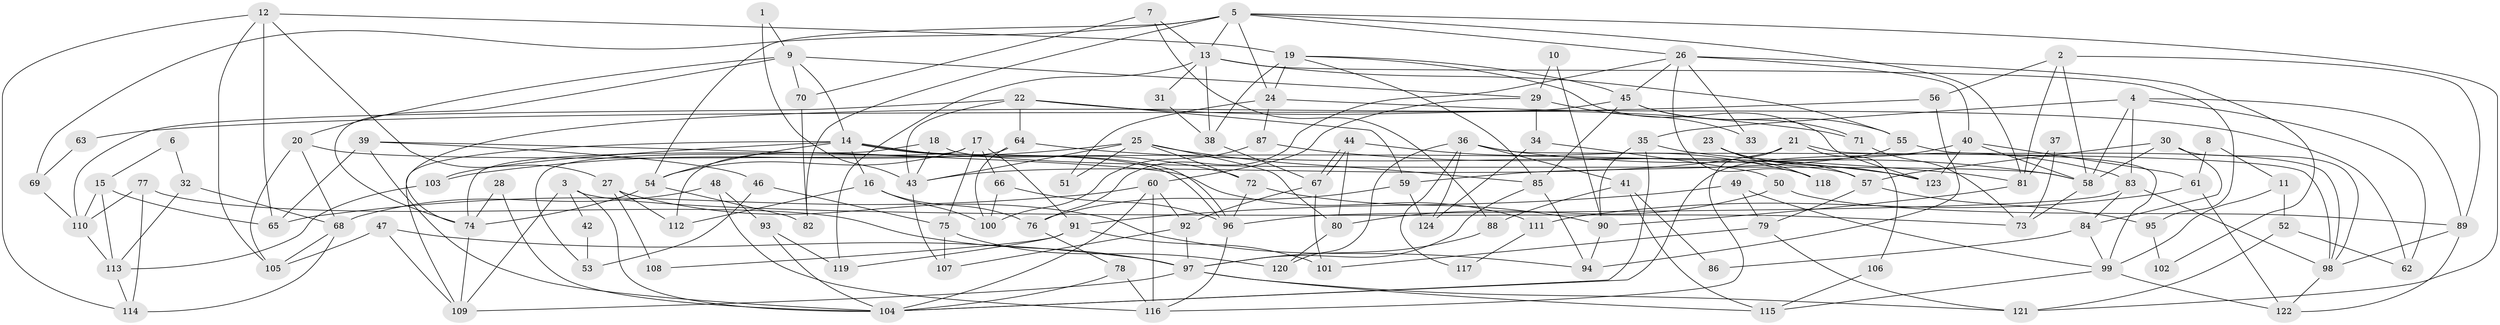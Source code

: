 // Generated by graph-tools (version 1.1) at 2025/35/03/09/25 02:35:55]
// undirected, 124 vertices, 248 edges
graph export_dot {
graph [start="1"]
  node [color=gray90,style=filled];
  1;
  2;
  3;
  4;
  5;
  6;
  7;
  8;
  9;
  10;
  11;
  12;
  13;
  14;
  15;
  16;
  17;
  18;
  19;
  20;
  21;
  22;
  23;
  24;
  25;
  26;
  27;
  28;
  29;
  30;
  31;
  32;
  33;
  34;
  35;
  36;
  37;
  38;
  39;
  40;
  41;
  42;
  43;
  44;
  45;
  46;
  47;
  48;
  49;
  50;
  51;
  52;
  53;
  54;
  55;
  56;
  57;
  58;
  59;
  60;
  61;
  62;
  63;
  64;
  65;
  66;
  67;
  68;
  69;
  70;
  71;
  72;
  73;
  74;
  75;
  76;
  77;
  78;
  79;
  80;
  81;
  82;
  83;
  84;
  85;
  86;
  87;
  88;
  89;
  90;
  91;
  92;
  93;
  94;
  95;
  96;
  97;
  98;
  99;
  100;
  101;
  102;
  103;
  104;
  105;
  106;
  107;
  108;
  109;
  110;
  111;
  112;
  113;
  114;
  115;
  116;
  117;
  118;
  119;
  120;
  121;
  122;
  123;
  124;
  1 -- 9;
  1 -- 43;
  2 -- 58;
  2 -- 81;
  2 -- 56;
  2 -- 89;
  3 -- 104;
  3 -- 109;
  3 -- 42;
  3 -- 73;
  4 -- 58;
  4 -- 89;
  4 -- 35;
  4 -- 62;
  4 -- 83;
  5 -- 26;
  5 -- 81;
  5 -- 13;
  5 -- 24;
  5 -- 54;
  5 -- 69;
  5 -- 82;
  5 -- 121;
  6 -- 15;
  6 -- 32;
  7 -- 88;
  7 -- 70;
  7 -- 13;
  8 -- 61;
  8 -- 11;
  9 -- 14;
  9 -- 74;
  9 -- 20;
  9 -- 29;
  9 -- 70;
  10 -- 29;
  10 -- 90;
  11 -- 99;
  11 -- 52;
  12 -- 19;
  12 -- 27;
  12 -- 65;
  12 -- 105;
  12 -- 114;
  13 -- 31;
  13 -- 38;
  13 -- 55;
  13 -- 95;
  13 -- 119;
  14 -- 96;
  14 -- 96;
  14 -- 54;
  14 -- 16;
  14 -- 72;
  14 -- 103;
  14 -- 109;
  15 -- 113;
  15 -- 110;
  15 -- 65;
  16 -- 76;
  16 -- 100;
  16 -- 112;
  17 -- 54;
  17 -- 91;
  17 -- 53;
  17 -- 66;
  17 -- 75;
  18 -- 43;
  18 -- 58;
  18 -- 74;
  19 -- 123;
  19 -- 85;
  19 -- 24;
  19 -- 38;
  19 -- 45;
  20 -- 105;
  20 -- 57;
  20 -- 68;
  21 -- 99;
  21 -- 116;
  21 -- 43;
  21 -- 106;
  22 -- 43;
  22 -- 59;
  22 -- 64;
  22 -- 71;
  22 -- 110;
  23 -- 118;
  23 -- 57;
  23 -- 123;
  24 -- 51;
  24 -- 62;
  24 -- 87;
  25 -- 85;
  25 -- 103;
  25 -- 43;
  25 -- 51;
  25 -- 72;
  25 -- 80;
  26 -- 45;
  26 -- 76;
  26 -- 33;
  26 -- 40;
  26 -- 102;
  26 -- 118;
  27 -- 112;
  27 -- 94;
  27 -- 108;
  28 -- 104;
  28 -- 74;
  29 -- 60;
  29 -- 33;
  29 -- 34;
  30 -- 58;
  30 -- 57;
  30 -- 84;
  30 -- 98;
  31 -- 38;
  32 -- 113;
  32 -- 68;
  34 -- 50;
  34 -- 124;
  35 -- 83;
  35 -- 90;
  35 -- 104;
  36 -- 98;
  36 -- 58;
  36 -- 41;
  36 -- 117;
  36 -- 120;
  36 -- 124;
  37 -- 81;
  37 -- 73;
  38 -- 67;
  39 -- 104;
  39 -- 65;
  39 -- 46;
  39 -- 111;
  40 -- 123;
  40 -- 58;
  40 -- 61;
  40 -- 104;
  41 -- 115;
  41 -- 86;
  41 -- 88;
  42 -- 53;
  43 -- 107;
  44 -- 67;
  44 -- 67;
  44 -- 80;
  44 -- 118;
  45 -- 55;
  45 -- 71;
  45 -- 74;
  45 -- 85;
  46 -- 75;
  46 -- 53;
  47 -- 97;
  47 -- 109;
  47 -- 105;
  48 -- 68;
  48 -- 116;
  48 -- 93;
  49 -- 91;
  49 -- 99;
  49 -- 79;
  50 -- 80;
  50 -- 89;
  52 -- 62;
  52 -- 121;
  54 -- 74;
  54 -- 82;
  55 -- 98;
  55 -- 59;
  56 -- 94;
  56 -- 63;
  57 -- 79;
  57 -- 95;
  58 -- 73;
  59 -- 124;
  59 -- 76;
  60 -- 104;
  60 -- 65;
  60 -- 92;
  60 -- 116;
  61 -- 122;
  61 -- 111;
  63 -- 69;
  64 -- 100;
  64 -- 81;
  64 -- 112;
  66 -- 96;
  66 -- 100;
  67 -- 92;
  67 -- 101;
  68 -- 105;
  68 -- 114;
  69 -- 110;
  70 -- 82;
  71 -- 73;
  72 -- 90;
  72 -- 96;
  74 -- 109;
  75 -- 107;
  75 -- 120;
  76 -- 78;
  77 -- 97;
  77 -- 114;
  77 -- 110;
  78 -- 116;
  78 -- 104;
  79 -- 121;
  79 -- 101;
  80 -- 120;
  81 -- 90;
  83 -- 96;
  83 -- 84;
  83 -- 98;
  84 -- 86;
  84 -- 99;
  85 -- 97;
  85 -- 94;
  87 -- 100;
  87 -- 123;
  88 -- 97;
  89 -- 98;
  89 -- 122;
  90 -- 94;
  91 -- 101;
  91 -- 119;
  91 -- 108;
  92 -- 97;
  92 -- 107;
  93 -- 104;
  93 -- 119;
  95 -- 102;
  96 -- 116;
  97 -- 109;
  97 -- 115;
  97 -- 121;
  98 -- 122;
  99 -- 122;
  99 -- 115;
  103 -- 113;
  106 -- 115;
  110 -- 113;
  111 -- 117;
  113 -- 114;
}
